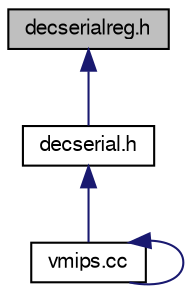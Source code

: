 digraph G
{
  edge [fontname="FreeSans",fontsize="10",labelfontname="FreeSans",labelfontsize="10"];
  node [fontname="FreeSans",fontsize="10",shape=record];
  Node1 [label="decserialreg.h",height=0.2,width=0.4,color="black", fillcolor="grey75", style="filled" fontcolor="black"];
  Node1 -> Node2 [dir=back,color="midnightblue",fontsize="10",style="solid"];
  Node2 [label="decserial.h",height=0.2,width=0.4,color="black", fillcolor="white", style="filled",URL="$decserial_8h.html"];
  Node2 -> Node3 [dir=back,color="midnightblue",fontsize="10",style="solid"];
  Node3 [label="vmips.cc",height=0.2,width=0.4,color="black", fillcolor="white", style="filled",URL="$vmips_8cc.html"];
  Node3 -> Node3 [dir=back,color="midnightblue",fontsize="10",style="solid"];
}

